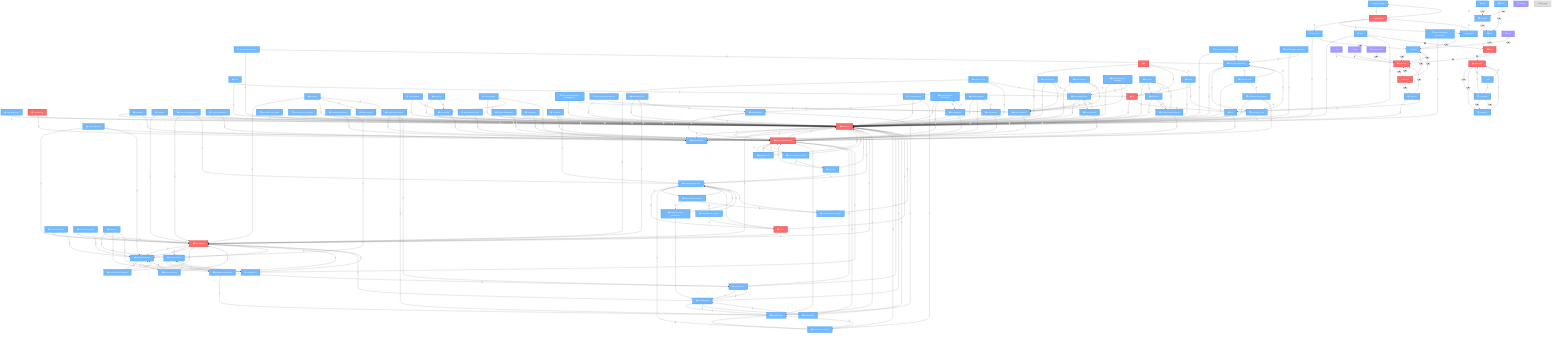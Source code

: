 graph TD
    packages["📦 packages"]:::critical
    packages_ai["📦 ai"]:::critical
    packages_core_algorithms["📦 core/algorithms"]:::important
    packages_data["📦 data"]:::important
    packages_dev_tools["🛠️ dev-tools"]:::important
    packages_docs["📚 docs"]:::important
    packages_media["📦 media"]:::important
    packages_services["📦 services"]:::important
    packages_ui["📦 ui"]:::critical
    packages_ai_ai_shared["📦 ai/ai-shared"]:::critical
    packages_ai_rag["📦 ai/rag"]:::critical
    packages_core_core["📦 core/core"]:::critical
    packages_core_testing["📦 core/testing"]:::critical
    packages_ui_components_core["📦 ui/components-core"]:::critical
    packages_ui_games["📦 ui/games"]:::important
    packages_media_image["📦 media/image"]:::important
    packages_data_repository_core["📦 data/repository-core"]:::important
    packages_dev_tools_project_architecture["🛠️ dev-tools/project-architecture"]:::important
    packages_ai_annotating_florence2["📦 ai/annotating-florence2"]:::important
    packages_ai_annotating_joy["📦 ai/annotating-joy"]:::important
    packages_ai_annotating_jtp2["📦 ai/annotating-jtp2"]:::important
    packages_ai_annotating_ui["📦 ai/annotating-ui"]:::important
    packages_ai_annotating_wdv3["📦 ai/annotating-wdv3"]:::important
    packages_ai_caption["📦 ai/caption"]:::important
    packages_ai_caption_multimodal["📦 ai/caption-multimodal"]:::important
    packages_ai_caption_ui["📦 ai/caption-ui"]:::important
    packages_ai_comfy["📦 ai/comfy"]:::important
    packages_ai_model_management["📦 ai/model-management"]:::important
    packages_ai_multimodal["📦 ai/multimodal"]:::important
    packages_ai_nlweb["📦 ai/nlweb"]:::important
    packages_ai_tool_calling["📦 ai/tool-calling"]:::important
    packages_core_composables["📦 core/composables"]:::important
    packages_core_config["📦 core/config"]:::important
    packages_core_connection["📦 core/connection"]:::important
    packages_core_features["📦 core/features"]:::important
    packages_core_i18n["📦 core/i18n"]:::important
    packages_core_settings["📦 core/settings"]:::important
    packages_core_validation["📦 core/validation"]:::important
    packages_data_repository_multimodal["📦 data/repository-multimodal"]:::important
    packages_data_repository_search["📦 data/repository-search"]:::important
    packages_data_repository_storage["📦 data/repository-storage"]:::important
    packages_data_scraping["📦 data/scraping"]:::important
    packages_data_unified_repository["📦 data/unified-repository"]:::important
    packages_dev_tools_adr_system["🛠️ dev-tools/adr-system"]:::important
    packages_dev_tools_code_quality["🛠️ dev-tools/code-quality"]:::important
    packages_dev_tools_dev_server_management["🛠️ dev-tools/dev-server-management"]:::important
    packages_dev_tools_git_automation["🛠️ dev-tools/git-automation"]:::important
    packages_dev_tools_humility_parser["🛠️ dev-tools/humility-parser"]:::important
    packages_dev_tools_queue_watcher["🛠️ dev-tools/queue-watcher"]:::important
    packages_docs_diagram_generator["📚 docs/diagram-generator"]:::important
    packages_docs_docs_components["📚 docs/docs-components"]:::important
    packages_docs_docs_core["📚 docs/docs-core"]:::important
    packages_docs_docs_site["📚 docs/docs-site"]:::important
    packages_media_audio["📦 media/audio"]:::important
    packages_media_boundingbox["📦 media/boundingbox"]:::important
    packages_media_gallery["📦 media/gallery"]:::important
    packages_media_gallery_ai["📦 media/gallery-ai"]:::important
    packages_media_gallery_dl["📦 media/gallery-dl"]:::important
    packages_media_segmentation["📦 media/segmentation"]:::important
    packages_media_video["📦 media/video"]:::important
    packages_services_auth["📦 services/auth"]:::important
    packages_services_chat["📦 services/chat"]:::important
    packages_services_email["📦 services/email"]:::important
    packages_services_service_manager["📦 services/service-manager"]:::important
    packages_ui_animation["📦 ui/animation"]:::important
    packages_ui_colors["📦 ui/colors"]:::important
    packages_ui_components_charts["📦 ui/components-charts"]:::important
    packages_ui_components_dashboard["📦 ui/components-dashboard"]:::important
    packages_ui_components_themes["📦 ui/components-themes"]:::important
    packages_ui_components_utils["📦 ui/components-utils"]:::important
    packages_ui_dashboard["📦 ui/dashboard"]:::important
    packages_ui_error_boundaries["📦 ui/error-boundaries"]:::important
    packages_ui_floating_panel["📦 ui/floating-panel"]:::important
    packages_ui_monaco["📦 ui/monaco"]:::important
    packages_ui_themes["📦 ui/themes"]:::important
    packages_ui_ui["📦 ui/ui"]:::important
    packages_ai_annotating_core["📦 ai/annotating-core"]:::important
    packages_ai_caption_core["📦 ai/caption-core"]:::important
    packages_ui_charts["📦 ui/charts"]:::important
    packages_ui_fluent_icons["📦 ui/fluent-icons"]:::important
    packages_media_3d["📦 media/3d"]:::important
    packages_data_file_processing["📦 data/file-processing"]:::important
    packages_services_api_client["📦 services/api-client"]:::important
    packages_docs_docs_generator["📚 docs/docs-generator"]:::important
    services["🔧 services"]:::critical
    services_agent_naming["🔧 agent-naming"]:::important
    services_gatekeeper["🔧 gatekeeper"]:::important
    services_mcp_server["🔧 mcp-server"]:::critical
    docs["📚 docs"]:::critical
    _cursor_docs["📚 docs"]:::important
    _cursor_prompts["📚 prompts"]:::important
    _cursor_rules["⚙️ rules"]:::important
    examples["📋 examples"]:::important
    templates["📋 templates"]:::important
    e2e["🧪 e2e"]:::important
    scripts["📜 scripts"]:::important
    data["💾 data"]:::optional
    _cursor_todos["📚 todos"]:::important
    nginx["⚙️ nginx"]:::optional
    fenrir["🛠️ fenrir"]:::optional
    backend["📦 backend"]:::critical
    experimental["🛠️ experimental"]:::optional
    _vscode["⚙️ .vscode"]:::optional
    third_party["🔗 third_party"]:::excluded

    packages -->|👈👉| examples
    packages -->|👈👉| templates
    packages -->|🧪| e2e
    packages_ai -->|🔗| packages_core_core
    packages_ai -->|🔗| packages_ui_ui
    packages_core_algorithms -->|🔗| packages_core_core
    packages_data -->|🔗| packages_core_core
    packages_data -->|🔗| packages_ai
    packages_dev_tools -->|🔗| packages_core_core
    packages_dev_tools -->|👈👉| scripts
    packages_docs -->|🔗| packages_core_core
    packages_docs -->|🔗| packages_ui_ui
    packages_docs -->|📚| docs
    packages_media -->|🔗| packages_core_core
    packages_media -->|🔗| packages_ui_ui
    packages_media -->|🔗| packages_ai
    packages_services -->|🔗| packages_core_core
    packages_services -->|🔗| packages_ui_ui
    packages_services -->|👈👉| backend
    packages_ui -->|🔗| packages_core_core
    packages_ui -->|🔗| packages_ai
    packages_ui -->|🔗| packages_media
    packages_ai_ai_shared -->|🔗| packages_core_core
    packages_ai_ai_shared -->|🔗| packages_ai_annotating_core
    packages_ai_ai_shared -->|🔗| packages_ai_caption_core
    packages_ai_rag -->|🔗| packages_ai_ai_shared
    packages_ai_rag -->|🔗| packages_core_core
    packages_ai_rag -->|🔗| packages_data_repository_core
    packages_core_core -->|🔗| packages_core_validation
    packages_core_core -->|🔗| packages_ui_components_core
    packages_core_core -->|🔗| packages_ai_ai_shared
    packages_core_testing -->|🔗| packages_core_core
    packages_core_testing -->|🔗| packages_core_validation
    packages_ui_components_core -->|🔗| packages_core_core
    packages_ui_components_core -->|🔗| packages_ui_fluent_icons
    packages_ui_components_core -->|🔗| packages_ui_components_charts
    packages_ui_games -->|🔗| packages_core_core
    packages_ui_games -->|🔗| packages_ui_components_core
    packages_media_image -->|🔗| packages_core_core
    packages_media_image -->|🔗| packages_ui_components_core
    packages_media_image -->|🔗| packages_data_file_processing
    packages_data_repository_core -->|🔗| packages_core_core
    packages_data_repository_core -->|🔗| packages_ai_rag
    packages_data_repository_core -->|🔗| packages_data_unified_repository
    packages_dev_tools_project_architecture -->|🔗| packages_core_core
    packages_dev_tools_project_architecture -->|👈👉| scripts
    packages_ai_annotating_florence2 -->|🔗| packages_ai_ai_shared
    packages_ai_annotating_florence2 -->|🔗| packages_ai_annotating_core
    packages_ai_annotating_joy -->|🔗| packages_ai_ai_shared
    packages_ai_annotating_joy -->|🔗| packages_ai_annotating_core
    packages_ai_annotating_jtp2 -->|🔗| packages_ai_ai_shared
    packages_ai_annotating_jtp2 -->|🔗| packages_ai_annotating_core
    packages_ai_annotating_ui -->|🔗| packages_ai_ai_shared
    packages_ai_annotating_ui -->|🔗| packages_ai_annotating_core
    packages_ai_annotating_ui -->|🔗| packages_ui_components_core
    packages_ai_annotating_wdv3 -->|🔗| packages_ai_ai_shared
    packages_ai_annotating_wdv3 -->|🔗| packages_ai_annotating_core
    packages_ai_caption -->|🔗| packages_ai_ai_shared
    packages_ai_caption -->|🔗| packages_ai_caption_core
    packages_ai_caption -->|🔗| packages_ai_caption_multimodal
    packages_ai_caption -->|🔗| packages_ai_caption_ui
    packages_ai_caption_multimodal -->|🔗| packages_ai_ai_shared
    packages_ai_caption_multimodal -->|🔗| packages_ai_caption_core
    packages_ai_caption_multimodal -->|🔗| packages_media_image
    packages_ai_caption_multimodal -->|🔗| packages_media_video
    packages_ai_caption_ui -->|🔗| packages_ai_ai_shared
    packages_ai_caption_ui -->|🔗| packages_ai_caption_core
    packages_ai_caption_ui -->|🔗| packages_ui_components_core
    packages_ai_comfy -->|🔗| packages_ai_ai_shared
    packages_ai_comfy -->|🔗| packages_core_core
    packages_ai_model_management -->|🔗| packages_ai_ai_shared
    packages_ai_model_management -->|🔗| packages_core_core
    packages_ai_model_management -->|🔗| packages_data_repository_core
    packages_ai_multimodal -->|🔗| packages_ai_ai_shared
    packages_ai_multimodal -->|🔗| packages_core_core
    packages_ai_multimodal -->|🔗| packages_media_image
    packages_ai_multimodal -->|🔗| packages_media_video
    packages_ai_multimodal -->|🔗| packages_media_audio
    packages_ai_nlweb -->|🔗| packages_ai_ai_shared
    packages_ai_nlweb -->|🔗| packages_core_core
    packages_ai_nlweb -->|🔗| packages_data_scraping
    packages_ai_tool_calling -->|🔗| packages_ai_ai_shared
    packages_ai_tool_calling -->|🔗| packages_core_core
    packages_ai_tool_calling -->|🔗| packages_services_api_client
    packages_core_composables -->|🔗| packages_core_core
    packages_core_composables -->|🔗| packages_core_validation
    packages_core_config -->|🔗| packages_core_core
    packages_core_config -->|🔗| packages_core_validation
    packages_core_connection -->|🔗| packages_core_core
    packages_core_connection -->|🔗| packages_core_validation
    packages_core_connection -->|🔗| packages_services_api_client
    packages_core_features -->|🔗| packages_core_core
    packages_core_features -->|🔗| packages_core_config
    packages_core_i18n -->|🔗| packages_core_core
    packages_core_i18n -->|🔗| packages_core_config
    packages_core_settings -->|🔗| packages_core_core
    packages_core_settings -->|🔗| packages_core_config
    packages_core_settings -->|🔗| packages_core_validation
    packages_core_validation -->|🔗| packages_core_core
    packages_data_repository_multimodal -->|🔗| packages_data_repository_core
    packages_data_repository_multimodal -->|🔗| packages_ai_multimodal
    packages_data_repository_search -->|🔗| packages_data_repository_core
    packages_data_repository_search -->|🔗| packages_ai_rag
    packages_data_repository_storage -->|🔗| packages_data_repository_core
    packages_data_repository_storage -->|🔗| packages_core_core
    packages_data_scraping -->|🔗| packages_core_core
    packages_data_scraping -->|🔗| packages_ai_nlweb
    packages_data_unified_repository -->|🔗| packages_data_repository_core
    packages_data_unified_repository -->|🔗| packages_data_repository_multimodal
    packages_data_unified_repository -->|🔗| packages_data_repository_search
    packages_data_unified_repository -->|🔗| packages_data_repository_storage
    packages_dev_tools_adr_system -->|🔗| packages_core_core
    packages_dev_tools_adr_system -->|🔗| packages_docs_docs_generator
    packages_dev_tools_code_quality -->|🔗| packages_core_core
    packages_dev_tools_dev_server_management -->|🔗| packages_core_core
    packages_dev_tools_dev_server_management -->|🔗| packages_core_connection
    packages_dev_tools_git_automation -->|🔗| packages_core_core
    packages_dev_tools_humility_parser -->|🔗| packages_core_core
    packages_dev_tools_humility_parser -->|🔗| packages_docs_docs_generator
    packages_dev_tools_queue_watcher -->|🔗| packages_core_core
    packages_dev_tools_queue_watcher -->|🔗| packages_core_connection
    packages_docs_diagram_generator -->|🔗| packages_core_core
    packages_docs_diagram_generator -->|🔗| packages_docs_docs_generator
    packages_docs_docs_components -->|🔗| packages_core_core
    packages_docs_docs_components -->|🔗| packages_ui_components_core
    packages_docs_docs_components -->|🔗| packages_docs_docs_core
    packages_docs_docs_core -->|🔗| packages_core_core
    packages_docs_docs_core -->|🔗| packages_docs_docs_generator
    packages_docs_docs_site -->|🔗| packages_core_core
    packages_docs_docs_site -->|🔗| packages_docs_docs_generator
    packages_docs_docs_site -->|🔗| packages_docs_docs_components
    packages_media_audio -->|🔗| packages_core_core
    packages_media_audio -->|🔗| packages_ui_components_core
    packages_media_audio -->|🔗| packages_ai_multimodal
    packages_media_boundingbox -->|🔗| packages_core_core
    packages_media_boundingbox -->|🔗| packages_ui_components_core
    packages_media_boundingbox -->|🔗| packages_ai_annotating_core
    packages_media_gallery -->|🔗| packages_core_core
    packages_media_gallery -->|🔗| packages_ui_components_core
    packages_media_gallery -->|🔗| packages_media_image
    packages_media_gallery_ai -->|🔗| packages_core_core
    packages_media_gallery_ai -->|🔗| packages_media_gallery
    packages_media_gallery_ai -->|🔗| packages_ai_ai_shared
    packages_media_gallery_dl -->|🔗| packages_core_core
    packages_media_gallery_dl -->|🔗| packages_media_gallery
    packages_media_gallery_dl -->|🔗| packages_data_file_processing
    packages_media_segmentation -->|🔗| packages_core_core
    packages_media_segmentation -->|🔗| packages_ui_components_core
    packages_media_segmentation -->|🔗| packages_media_image
    packages_media_segmentation -->|🔗| packages_media_video
    packages_media_video -->|🔗| packages_core_core
    packages_media_video -->|🔗| packages_ui_components_core
    packages_media_video -->|🔗| packages_ai_multimodal
    packages_services_auth -->|🔗| packages_core_core
    packages_services_auth -->|🔗| packages_core_validation
    packages_services_auth -->|🔗| packages_services_api_client
    packages_services_chat -->|🔗| packages_core_core
    packages_services_chat -->|🔗| packages_core_connection
    packages_services_chat -->|🔗| packages_services_api_client
    packages_services_email -->|🔗| packages_core_core
    packages_services_email -->|🔗| packages_core_connection
    packages_services_email -->|🔗| packages_services_api_client
    packages_services_service_manager -->|🔗| packages_core_core
    packages_services_service_manager -->|🔗| packages_core_connection
    packages_services_service_manager -->|🔗| packages_services_api_client
    packages_ui_animation -->|🔗| packages_core_core
    packages_ui_animation -->|🔗| packages_ui_components_core
    packages_ui_colors -->|🔗| packages_core_core
    packages_ui_colors -->|🔗| packages_ui_themes
    packages_ui_components_charts -->|🔗| packages_core_core
    packages_ui_components_charts -->|🔗| packages_ui_components_core
    packages_ui_components_charts -->|🔗| packages_ui_charts
    packages_ui_components_dashboard -->|🔗| packages_core_core
    packages_ui_components_dashboard -->|🔗| packages_ui_components_core
    packages_ui_components_dashboard -->|🔗| packages_ui_dashboard
    packages_ui_components_themes -->|🔗| packages_core_core
    packages_ui_components_themes -->|🔗| packages_ui_components_core
    packages_ui_components_themes -->|🔗| packages_ui_themes
    packages_ui_components_themes -->|🔗| packages_ui_colors
    packages_ui_components_utils -->|🔗| packages_core_core
    packages_ui_components_utils -->|🔗| packages_ui_components_core
    packages_ui_dashboard -->|🔗| packages_core_core
    packages_ui_dashboard -->|🔗| packages_ui_components_core
    packages_ui_dashboard -->|🔗| packages_ui_components_dashboard
    packages_ui_error_boundaries -->|🔗| packages_core_core
    packages_ui_error_boundaries -->|🔗| packages_ui_components_core
    packages_ui_floating_panel -->|🔗| packages_core_core
    packages_ui_floating_panel -->|🔗| packages_ui_components_core
    packages_ui_floating_panel -->|🔗| packages_ui_animation
    packages_ui_monaco -->|🔗| packages_core_core
    packages_ui_monaco -->|🔗| packages_ui_components_core
    packages_ui_themes -->|🔗| packages_core_core
    packages_ui_themes -->|🔗| packages_ui_colors
    packages_ui_themes -->|🔗| packages_ui_components_themes
    packages_ui_ui -->|🔗| packages_core_core
    packages_ui_ui -->|🔗| packages_ui_components_core
    packages_ai_annotating_core -->|🔗| packages_ai_ai_shared
    packages_ai_annotating_core -->|🔗| packages_ai_annotating_florence2
    packages_ai_annotating_core -->|🔗| packages_ai_annotating_joy
    packages_ai_caption_core -->|🔗| packages_ai_ai_shared
    packages_ai_caption_core -->|🔗| packages_ai_caption_multimodal
    packages_ai_caption_core -->|🔗| packages_ai_caption_ui
    packages_ui_charts -->|🔗| packages_core_core
    packages_ui_charts -->|🔗| packages_ui_components_core
    packages_ui_charts -->|🔗| packages_data_repository_core
    packages_ui_fluent_icons -->|🔗| packages_core_core
    packages_ui_fluent_icons -->|🔗| packages_ui_components_core
    packages_media_3d -->|🔗| packages_core_core
    packages_media_3d -->|🔗| packages_ui_components_core
    packages_media_3d -->|🔗| packages_data_repository_core
    packages_data_file_processing -->|🔗| packages_core_core
    packages_data_file_processing -->|🔗| packages_media_image
    packages_data_file_processing -->|🔗| packages_data_repository_core
    packages_services_api_client -->|🔗| packages_core_core
    packages_services_api_client -->|🔗| packages_core_connection
    packages_services_api_client -->|🔗| packages_services_auth
    packages_docs_docs_generator -->|🔗| packages_core_core
    packages_docs_docs_generator -->|🔗| packages_docs_docs_core
    packages_docs_docs_generator -->|🔗| packages_docs_docs_site
    services -->|👈👉| backend
    services -->|👈👉| scripts
    services -->|👈👉| packages_services
    services_agent_naming -->|🔗| services_mcp_server
    services_gatekeeper -->|🔗| services_mcp_server
    services_mcp_server -->|🔗| services_agent_naming
    services_mcp_server -->|🔗| services_gatekeeper
    services_mcp_server -->|🔗| packages_dev_tools
    docs -->|📚| packages
    docs -->|📚| backend
    _cursor_docs -->|👈👉| docs
    _cursor_prompts -->|👈👉| _cursor_docs
    _cursor_rules -->|👈👉| _cursor_prompts
    examples -->|🔗| packages
    examples -->|👈👉| templates
    templates -->|🔗| packages
    templates -->|👈👉| examples
    e2e -->|🧪| packages
    e2e -->|🧪| examples
    scripts -->|👈👉| backend
    scripts -->|👈👉| services
    data -->|🔗| backend
    _cursor_todos -->|👈👉| _cursor_docs
    _cursor_todos -->|👈👉| _cursor_prompts
    nginx -->|⚙️| backend
    fenrir -->|👈👉| scripts
    backend -->|👈👉| services
    backend -->|👈👉| scripts
    experimental -->|👈👉| backend

    classDef critical fill:#ff6b6b,stroke:#d63031,stroke-width:3px,color:#fff
    classDef important fill:#74b9ff,stroke:#0984e3,stroke-width:2px,color:#fff
    classDef optional fill:#a29bfe,stroke:#6c5ce7,stroke-width:1px,color:#fff
    classDef excluded fill:#ddd,stroke:#999,stroke-width:1px,color:#666